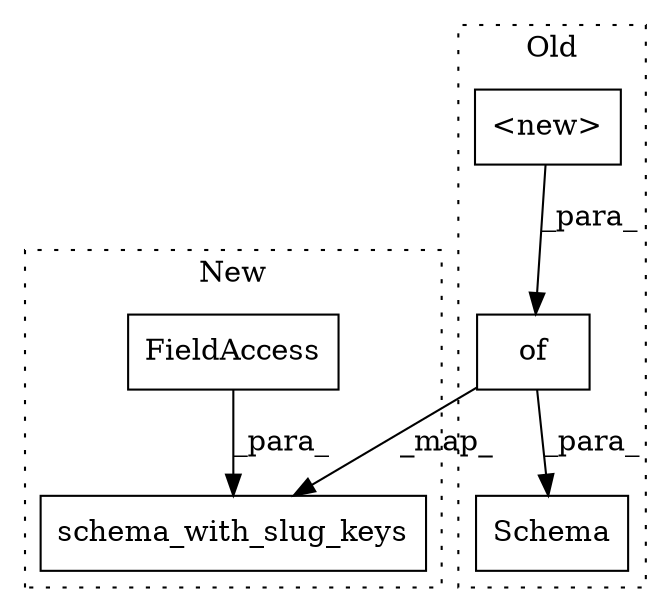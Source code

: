 digraph G {
subgraph cluster0 {
1 [label="of" a="32" s="706,788" l="3,1" shape="box"];
3 [label="Schema" a="32" s="695,789" l="7,1" shape="box"];
4 [label="<new>" a="14" s="709" l="50" shape="box"];
label = "Old";
style="dotted";
}
subgraph cluster1 {
2 [label="schema_with_slug_keys" a="32" s="724,768" l="22,1" shape="box"];
5 [label="FieldAccess" a="22" s="746" l="22" shape="box"];
label = "New";
style="dotted";
}
1 -> 2 [label="_map_"];
1 -> 3 [label="_para_"];
4 -> 1 [label="_para_"];
5 -> 2 [label="_para_"];
}